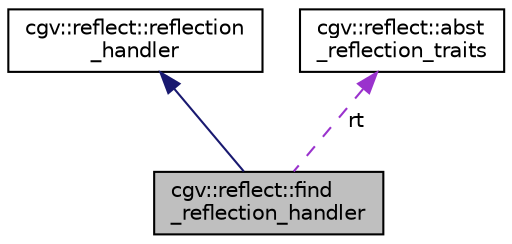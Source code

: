digraph "cgv::reflect::find_reflection_handler"
{
  bgcolor="transparent";
  edge [fontname="Helvetica",fontsize="10",labelfontname="Helvetica",labelfontsize="10"];
  node [fontname="Helvetica",fontsize="10",shape=record];
  Node1 [label="cgv::reflect::find\l_reflection_handler",height=0.2,width=0.4,color="black", fillcolor="grey75", style="filled", fontcolor="black"];
  Node2 -> Node1 [dir="back",color="midnightblue",fontsize="10",style="solid",fontname="Helvetica"];
  Node2 [label="cgv::reflect::reflection\l_handler",height=0.2,width=0.4,color="black",URL="$a00210.html"];
  Node3 -> Node1 [dir="back",color="darkorchid3",fontsize="10",style="dashed",label=" rt" ,fontname="Helvetica"];
  Node3 [label="cgv::reflect::abst\l_reflection_traits",height=0.2,width=0.4,color="black",URL="$a00200.html",tooltip="abstract interface for type reflection with basic type management and optional string conversion ..."];
}
